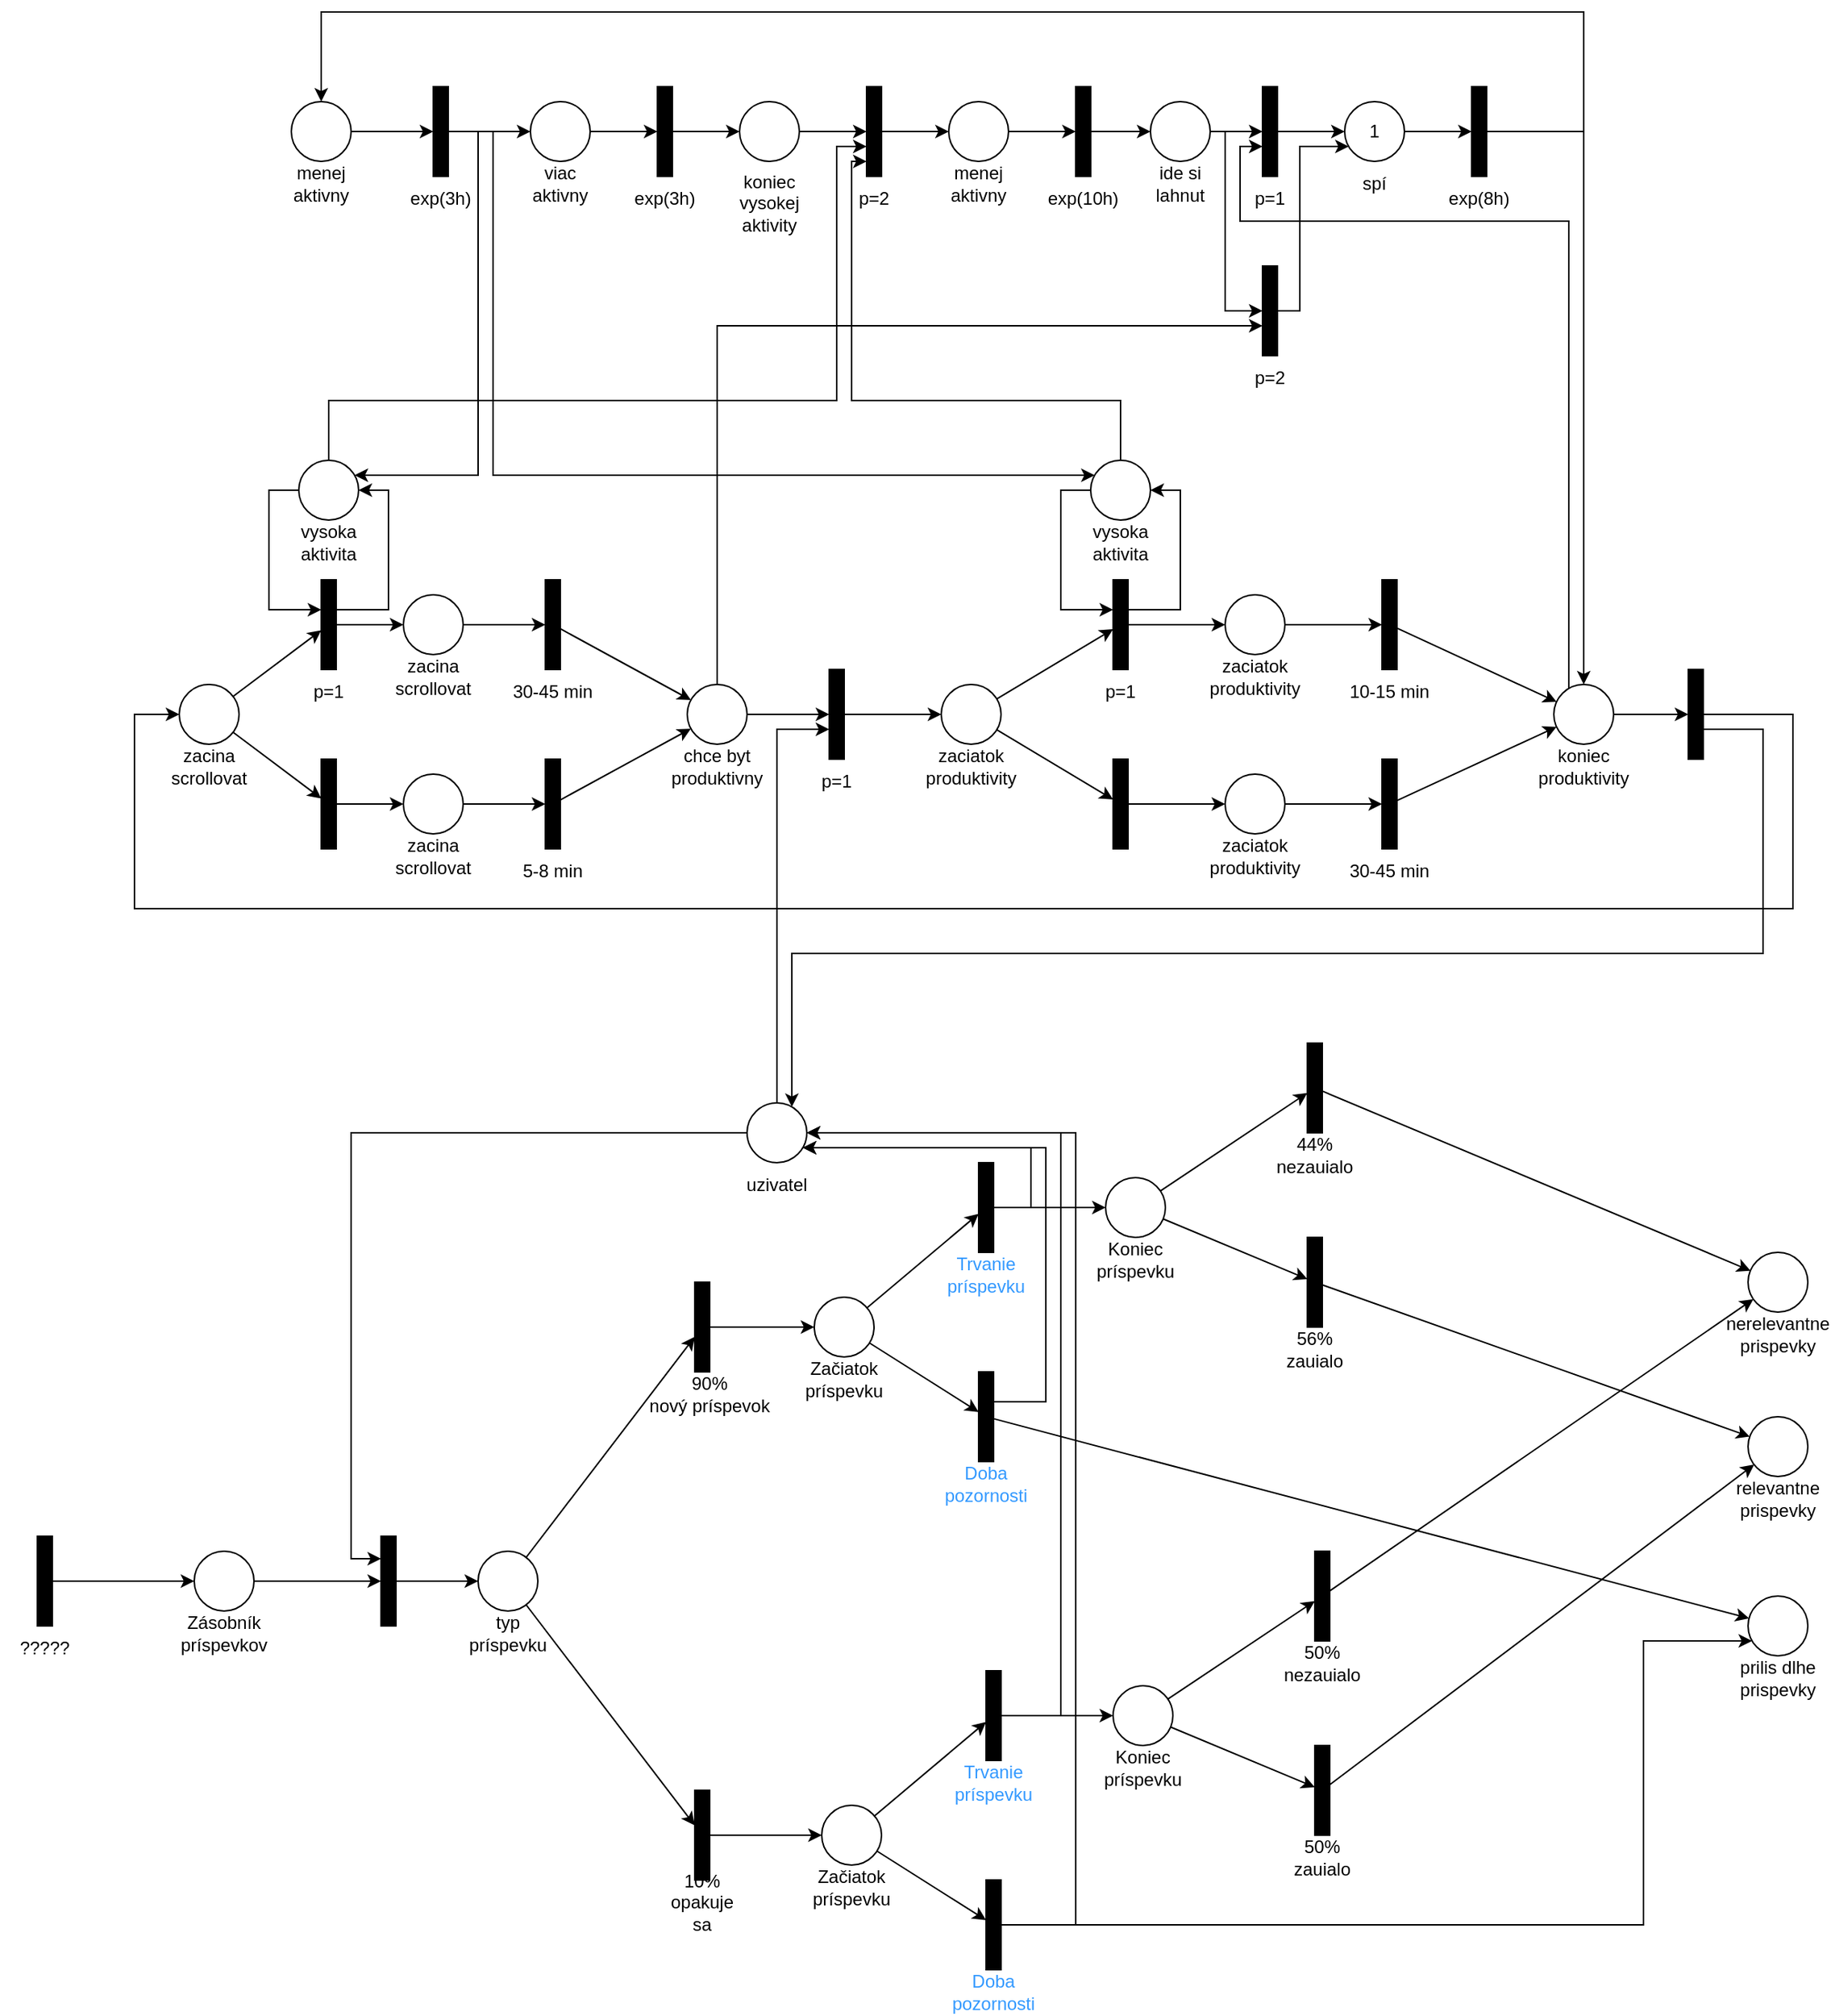 <mxfile version="24.9.1">
  <diagram name="Page-1" id="gI8evOimamVynCtMT4Qy">
    <mxGraphModel dx="2381" dy="892" grid="1" gridSize="10" guides="1" tooltips="1" connect="1" arrows="1" fold="1" page="1" pageScale="1" pageWidth="850" pageHeight="1100" math="0" shadow="0">
      <root>
        <mxCell id="0" />
        <mxCell id="1" parent="0" />
        <mxCell id="3A6tbChCQObnLfWGf81F-7" value="" style="group" parent="1" vertex="1" connectable="0">
          <mxGeometry x="120" y="1170" width="60" height="90" as="geometry" />
        </mxCell>
        <mxCell id="3A6tbChCQObnLfWGf81F-1" value="" style="rounded=0;whiteSpace=wrap;html=1;fillColor=#000000;" parent="3A6tbChCQObnLfWGf81F-7" vertex="1">
          <mxGeometry x="25" width="10" height="60" as="geometry" />
        </mxCell>
        <mxCell id="3A6tbChCQObnLfWGf81F-6" value="?????" style="text;html=1;align=center;verticalAlign=middle;whiteSpace=wrap;rounded=0;" parent="3A6tbChCQObnLfWGf81F-7" vertex="1">
          <mxGeometry y="60" width="60" height="30" as="geometry" />
        </mxCell>
        <mxCell id="gXlAsFw0UxSwfFU7_Ztn-9" value="" style="group" parent="1" vertex="1" connectable="0">
          <mxGeometry x="240" y="1180" width="60" height="70" as="geometry" />
        </mxCell>
        <mxCell id="gXlAsFw0UxSwfFU7_Ztn-10" value="" style="ellipse;whiteSpace=wrap;html=1;aspect=fixed;" parent="gXlAsFw0UxSwfFU7_Ztn-9" vertex="1">
          <mxGeometry x="10" width="40" height="40" as="geometry" />
        </mxCell>
        <mxCell id="gXlAsFw0UxSwfFU7_Ztn-11" value="&lt;div&gt;Zásobník&lt;/div&gt;&lt;div&gt;príspevkov&lt;br&gt;&lt;/div&gt;" style="text;html=1;align=center;verticalAlign=middle;whiteSpace=wrap;rounded=0;" parent="gXlAsFw0UxSwfFU7_Ztn-9" vertex="1">
          <mxGeometry y="40" width="60" height="30" as="geometry" />
        </mxCell>
        <mxCell id="gXlAsFw0UxSwfFU7_Ztn-12" style="edgeStyle=orthogonalEdgeStyle;rounded=0;orthogonalLoop=1;jettySize=auto;html=1;" parent="1" source="3A6tbChCQObnLfWGf81F-1" target="gXlAsFw0UxSwfFU7_Ztn-10" edge="1">
          <mxGeometry relative="1" as="geometry" />
        </mxCell>
        <mxCell id="gXlAsFw0UxSwfFU7_Ztn-13" value="" style="group" parent="1" vertex="1" connectable="0">
          <mxGeometry x="610" y="880" width="60" height="70" as="geometry" />
        </mxCell>
        <mxCell id="gXlAsFw0UxSwfFU7_Ztn-14" value="" style="ellipse;whiteSpace=wrap;html=1;aspect=fixed;" parent="gXlAsFw0UxSwfFU7_Ztn-13" vertex="1">
          <mxGeometry x="10" width="40" height="40" as="geometry" />
        </mxCell>
        <mxCell id="gXlAsFw0UxSwfFU7_Ztn-15" value="uzivatel" style="text;html=1;align=center;verticalAlign=middle;whiteSpace=wrap;rounded=0;" parent="gXlAsFw0UxSwfFU7_Ztn-13" vertex="1">
          <mxGeometry y="40" width="60" height="30" as="geometry" />
        </mxCell>
        <mxCell id="gXlAsFw0UxSwfFU7_Ztn-16" value="" style="group" parent="1" vertex="1" connectable="0">
          <mxGeometry x="350" y="1170" width="60" height="90" as="geometry" />
        </mxCell>
        <mxCell id="gXlAsFw0UxSwfFU7_Ztn-17" value="" style="rounded=0;whiteSpace=wrap;html=1;fillColor=#000000;" parent="gXlAsFw0UxSwfFU7_Ztn-16" vertex="1">
          <mxGeometry x="25" width="10" height="60" as="geometry" />
        </mxCell>
        <mxCell id="gXlAsFw0UxSwfFU7_Ztn-19" style="edgeStyle=orthogonalEdgeStyle;rounded=0;orthogonalLoop=1;jettySize=auto;html=1;entryX=0;entryY=0.5;entryDx=0;entryDy=0;" parent="1" source="gXlAsFw0UxSwfFU7_Ztn-10" target="gXlAsFw0UxSwfFU7_Ztn-17" edge="1">
          <mxGeometry relative="1" as="geometry" />
        </mxCell>
        <mxCell id="gXlAsFw0UxSwfFU7_Ztn-20" style="edgeStyle=orthogonalEdgeStyle;rounded=0;orthogonalLoop=1;jettySize=auto;html=1;entryX=0;entryY=0.25;entryDx=0;entryDy=0;" parent="1" source="gXlAsFw0UxSwfFU7_Ztn-14" target="gXlAsFw0UxSwfFU7_Ztn-17" edge="1">
          <mxGeometry relative="1" as="geometry" />
        </mxCell>
        <mxCell id="gXlAsFw0UxSwfFU7_Ztn-21" value="" style="group" parent="1" vertex="1" connectable="0">
          <mxGeometry x="655" y="1010" width="60" height="70" as="geometry" />
        </mxCell>
        <mxCell id="gXlAsFw0UxSwfFU7_Ztn-22" value="" style="ellipse;whiteSpace=wrap;html=1;aspect=fixed;" parent="gXlAsFw0UxSwfFU7_Ztn-21" vertex="1">
          <mxGeometry x="10" width="40" height="40" as="geometry" />
        </mxCell>
        <mxCell id="gXlAsFw0UxSwfFU7_Ztn-23" value="Začiatok&lt;div&gt;príspevku&lt;/div&gt;" style="text;html=1;align=center;verticalAlign=middle;whiteSpace=wrap;rounded=0;" parent="gXlAsFw0UxSwfFU7_Ztn-21" vertex="1">
          <mxGeometry y="40" width="60" height="30" as="geometry" />
        </mxCell>
        <mxCell id="gXlAsFw0UxSwfFU7_Ztn-28" value="" style="group" parent="1" vertex="1" connectable="0">
          <mxGeometry x="750" y="920" width="60" height="90" as="geometry" />
        </mxCell>
        <mxCell id="gXlAsFw0UxSwfFU7_Ztn-29" value="" style="rounded=0;whiteSpace=wrap;html=1;fillColor=#000000;" parent="gXlAsFw0UxSwfFU7_Ztn-28" vertex="1">
          <mxGeometry x="25" width="10" height="60" as="geometry" />
        </mxCell>
        <mxCell id="gXlAsFw0UxSwfFU7_Ztn-30" value="&lt;font color=&quot;#3399ff&quot;&gt;Trvanie&lt;/font&gt;&lt;div&gt;&lt;font color=&quot;#3399ff&quot;&gt;príspevku&lt;/font&gt;&lt;/div&gt;" style="text;html=1;align=center;verticalAlign=middle;whiteSpace=wrap;rounded=0;" parent="gXlAsFw0UxSwfFU7_Ztn-28" vertex="1">
          <mxGeometry y="60" width="60" height="30" as="geometry" />
        </mxCell>
        <mxCell id="gXlAsFw0UxSwfFU7_Ztn-31" style="rounded=0;orthogonalLoop=1;jettySize=auto;html=1;" parent="1" source="gXlAsFw0UxSwfFU7_Ztn-22" target="gXlAsFw0UxSwfFU7_Ztn-29" edge="1">
          <mxGeometry relative="1" as="geometry" />
        </mxCell>
        <mxCell id="gXlAsFw0UxSwfFU7_Ztn-33" value="" style="group" parent="1" vertex="1" connectable="0">
          <mxGeometry x="850" y="930" width="60" height="70" as="geometry" />
        </mxCell>
        <mxCell id="gXlAsFw0UxSwfFU7_Ztn-34" value="" style="ellipse;whiteSpace=wrap;html=1;aspect=fixed;" parent="gXlAsFw0UxSwfFU7_Ztn-33" vertex="1">
          <mxGeometry x="10" width="40" height="40" as="geometry" />
        </mxCell>
        <mxCell id="gXlAsFw0UxSwfFU7_Ztn-35" value="Koniec&lt;div&gt;príspevku&lt;/div&gt;" style="text;html=1;align=center;verticalAlign=middle;whiteSpace=wrap;rounded=0;" parent="gXlAsFw0UxSwfFU7_Ztn-33" vertex="1">
          <mxGeometry y="40" width="60" height="30" as="geometry" />
        </mxCell>
        <mxCell id="gXlAsFw0UxSwfFU7_Ztn-40" style="edgeStyle=orthogonalEdgeStyle;rounded=0;orthogonalLoop=1;jettySize=auto;html=1;" parent="1" source="gXlAsFw0UxSwfFU7_Ztn-29" target="gXlAsFw0UxSwfFU7_Ztn-34" edge="1">
          <mxGeometry relative="1" as="geometry" />
        </mxCell>
        <mxCell id="gXlAsFw0UxSwfFU7_Ztn-41" value="" style="group" parent="1" vertex="1" connectable="0">
          <mxGeometry x="970" y="970" width="60" height="90" as="geometry" />
        </mxCell>
        <mxCell id="gXlAsFw0UxSwfFU7_Ztn-42" value="" style="rounded=0;whiteSpace=wrap;html=1;fillColor=#000000;" parent="gXlAsFw0UxSwfFU7_Ztn-41" vertex="1">
          <mxGeometry x="25" width="10" height="60" as="geometry" />
        </mxCell>
        <mxCell id="gXlAsFw0UxSwfFU7_Ztn-43" value="56%&lt;div&gt;zauialo&lt;/div&gt;" style="text;html=1;align=center;verticalAlign=middle;whiteSpace=wrap;rounded=0;" parent="gXlAsFw0UxSwfFU7_Ztn-41" vertex="1">
          <mxGeometry y="60" width="60" height="30" as="geometry" />
        </mxCell>
        <mxCell id="gXlAsFw0UxSwfFU7_Ztn-45" value="" style="group" parent="1" vertex="1" connectable="0">
          <mxGeometry x="970" y="840" width="60" height="90" as="geometry" />
        </mxCell>
        <mxCell id="gXlAsFw0UxSwfFU7_Ztn-46" value="" style="rounded=0;whiteSpace=wrap;html=1;fillColor=#000000;" parent="gXlAsFw0UxSwfFU7_Ztn-45" vertex="1">
          <mxGeometry x="25" width="10" height="60" as="geometry" />
        </mxCell>
        <mxCell id="gXlAsFw0UxSwfFU7_Ztn-47" value="44%&lt;div&gt;nezauialo&lt;/div&gt;" style="text;html=1;align=center;verticalAlign=middle;whiteSpace=wrap;rounded=0;" parent="gXlAsFw0UxSwfFU7_Ztn-45" vertex="1">
          <mxGeometry y="60" width="60" height="30" as="geometry" />
        </mxCell>
        <mxCell id="gXlAsFw0UxSwfFU7_Ztn-48" style="rounded=0;orthogonalLoop=1;jettySize=auto;html=1;" parent="1" source="gXlAsFw0UxSwfFU7_Ztn-34" target="gXlAsFw0UxSwfFU7_Ztn-42" edge="1">
          <mxGeometry relative="1" as="geometry" />
        </mxCell>
        <mxCell id="gXlAsFw0UxSwfFU7_Ztn-49" style="rounded=0;orthogonalLoop=1;jettySize=auto;html=1;" parent="1" source="gXlAsFw0UxSwfFU7_Ztn-34" target="gXlAsFw0UxSwfFU7_Ztn-46" edge="1">
          <mxGeometry relative="1" as="geometry" />
        </mxCell>
        <mxCell id="gXlAsFw0UxSwfFU7_Ztn-51" value="" style="group" parent="1" vertex="1" connectable="0">
          <mxGeometry x="1280" y="980" width="60" height="70" as="geometry" />
        </mxCell>
        <mxCell id="gXlAsFw0UxSwfFU7_Ztn-52" value="" style="ellipse;whiteSpace=wrap;html=1;aspect=fixed;" parent="gXlAsFw0UxSwfFU7_Ztn-51" vertex="1">
          <mxGeometry x="10" width="40" height="40" as="geometry" />
        </mxCell>
        <mxCell id="gXlAsFw0UxSwfFU7_Ztn-53" value="nerelevantne&lt;div&gt;prispevky&lt;/div&gt;" style="text;html=1;align=center;verticalAlign=middle;whiteSpace=wrap;rounded=0;" parent="gXlAsFw0UxSwfFU7_Ztn-51" vertex="1">
          <mxGeometry y="40" width="60" height="30" as="geometry" />
        </mxCell>
        <mxCell id="gXlAsFw0UxSwfFU7_Ztn-54" style="rounded=0;orthogonalLoop=1;jettySize=auto;html=1;" parent="1" source="gXlAsFw0UxSwfFU7_Ztn-46" target="gXlAsFw0UxSwfFU7_Ztn-52" edge="1">
          <mxGeometry relative="1" as="geometry" />
        </mxCell>
        <mxCell id="gXlAsFw0UxSwfFU7_Ztn-55" value="" style="group" parent="1" vertex="1" connectable="0">
          <mxGeometry x="1280" y="1090" width="60" height="70" as="geometry" />
        </mxCell>
        <mxCell id="gXlAsFw0UxSwfFU7_Ztn-56" value="" style="ellipse;whiteSpace=wrap;html=1;aspect=fixed;" parent="gXlAsFw0UxSwfFU7_Ztn-55" vertex="1">
          <mxGeometry x="10" width="40" height="40" as="geometry" />
        </mxCell>
        <mxCell id="gXlAsFw0UxSwfFU7_Ztn-57" value="&lt;div&gt;relevantne&lt;/div&gt;&lt;div&gt;prispevky&lt;/div&gt;" style="text;html=1;align=center;verticalAlign=middle;whiteSpace=wrap;rounded=0;" parent="gXlAsFw0UxSwfFU7_Ztn-55" vertex="1">
          <mxGeometry y="40" width="60" height="30" as="geometry" />
        </mxCell>
        <mxCell id="gXlAsFw0UxSwfFU7_Ztn-58" style="rounded=0;orthogonalLoop=1;jettySize=auto;html=1;" parent="1" source="gXlAsFw0UxSwfFU7_Ztn-42" target="gXlAsFw0UxSwfFU7_Ztn-56" edge="1">
          <mxGeometry relative="1" as="geometry" />
        </mxCell>
        <mxCell id="gXlAsFw0UxSwfFU7_Ztn-61" value="" style="group" parent="1" vertex="1" connectable="0">
          <mxGeometry x="750" y="1060" width="60" height="90" as="geometry" />
        </mxCell>
        <mxCell id="gXlAsFw0UxSwfFU7_Ztn-62" value="" style="rounded=0;whiteSpace=wrap;html=1;fillColor=#000000;" parent="gXlAsFw0UxSwfFU7_Ztn-61" vertex="1">
          <mxGeometry x="25" width="10" height="60" as="geometry" />
        </mxCell>
        <mxCell id="gXlAsFw0UxSwfFU7_Ztn-63" value="&lt;font color=&quot;#3399ff&quot;&gt;Doba&lt;/font&gt;&lt;div&gt;&lt;font color=&quot;#3399ff&quot;&gt;pozornosti&lt;/font&gt;&lt;/div&gt;" style="text;html=1;align=center;verticalAlign=middle;whiteSpace=wrap;rounded=0;" parent="gXlAsFw0UxSwfFU7_Ztn-61" vertex="1">
          <mxGeometry y="60" width="60" height="30" as="geometry" />
        </mxCell>
        <mxCell id="gXlAsFw0UxSwfFU7_Ztn-66" style="rounded=0;orthogonalLoop=1;jettySize=auto;html=1;" parent="1" source="gXlAsFw0UxSwfFU7_Ztn-22" target="gXlAsFw0UxSwfFU7_Ztn-62" edge="1">
          <mxGeometry relative="1" as="geometry" />
        </mxCell>
        <mxCell id="gXlAsFw0UxSwfFU7_Ztn-67" style="edgeStyle=orthogonalEdgeStyle;rounded=0;orthogonalLoop=1;jettySize=auto;html=1;" parent="1" source="gXlAsFw0UxSwfFU7_Ztn-29" target="gXlAsFw0UxSwfFU7_Ztn-14" edge="1">
          <mxGeometry relative="1" as="geometry">
            <Array as="points">
              <mxPoint x="810" y="950" />
              <mxPoint x="810" y="910" />
            </Array>
          </mxGeometry>
        </mxCell>
        <mxCell id="gXlAsFw0UxSwfFU7_Ztn-69" value="" style="group" parent="1" vertex="1" connectable="0">
          <mxGeometry x="1280" y="1210" width="60" height="70" as="geometry" />
        </mxCell>
        <mxCell id="gXlAsFw0UxSwfFU7_Ztn-70" value="" style="ellipse;whiteSpace=wrap;html=1;aspect=fixed;" parent="gXlAsFw0UxSwfFU7_Ztn-69" vertex="1">
          <mxGeometry x="10" width="40" height="40" as="geometry" />
        </mxCell>
        <mxCell id="gXlAsFw0UxSwfFU7_Ztn-71" value="&lt;div&gt;prilis dlhe&lt;/div&gt;&lt;div&gt;prispevky&lt;/div&gt;" style="text;html=1;align=center;verticalAlign=middle;whiteSpace=wrap;rounded=0;" parent="gXlAsFw0UxSwfFU7_Ztn-69" vertex="1">
          <mxGeometry y="40" width="60" height="30" as="geometry" />
        </mxCell>
        <mxCell id="gXlAsFw0UxSwfFU7_Ztn-72" style="rounded=0;orthogonalLoop=1;jettySize=auto;html=1;" parent="1" source="gXlAsFw0UxSwfFU7_Ztn-62" target="gXlAsFw0UxSwfFU7_Ztn-70" edge="1">
          <mxGeometry relative="1" as="geometry" />
        </mxCell>
        <mxCell id="XoddmJO7hARJFZ5_QTvC-3" value="" style="group" parent="1" vertex="1" connectable="0">
          <mxGeometry x="305" y="210" width="60" height="70" as="geometry" />
        </mxCell>
        <mxCell id="XoddmJO7hARJFZ5_QTvC-4" value="" style="ellipse;whiteSpace=wrap;html=1;aspect=fixed;" parent="XoddmJO7hARJFZ5_QTvC-3" vertex="1">
          <mxGeometry x="10" width="40" height="40" as="geometry" />
        </mxCell>
        <mxCell id="XoddmJO7hARJFZ5_QTvC-5" value="&lt;div&gt;menej&lt;/div&gt;&lt;div&gt;aktivny&lt;br&gt;&lt;/div&gt;" style="text;html=1;align=center;verticalAlign=middle;whiteSpace=wrap;rounded=0;" parent="XoddmJO7hARJFZ5_QTvC-3" vertex="1">
          <mxGeometry y="40" width="60" height="30" as="geometry" />
        </mxCell>
        <mxCell id="XoddmJO7hARJFZ5_QTvC-6" value="" style="group" parent="1" vertex="1" connectable="0">
          <mxGeometry x="385" y="200" width="60" height="90" as="geometry" />
        </mxCell>
        <mxCell id="XoddmJO7hARJFZ5_QTvC-7" value="" style="rounded=0;whiteSpace=wrap;html=1;fillColor=#000000;" parent="XoddmJO7hARJFZ5_QTvC-6" vertex="1">
          <mxGeometry x="25" width="10" height="60" as="geometry" />
        </mxCell>
        <mxCell id="XoddmJO7hARJFZ5_QTvC-8" value="exp(3h)" style="text;html=1;align=center;verticalAlign=middle;whiteSpace=wrap;rounded=0;" parent="XoddmJO7hARJFZ5_QTvC-6" vertex="1">
          <mxGeometry y="60" width="60" height="30" as="geometry" />
        </mxCell>
        <mxCell id="XoddmJO7hARJFZ5_QTvC-9" style="edgeStyle=orthogonalEdgeStyle;rounded=0;orthogonalLoop=1;jettySize=auto;html=1;" parent="1" source="XoddmJO7hARJFZ5_QTvC-4" target="XoddmJO7hARJFZ5_QTvC-7" edge="1">
          <mxGeometry relative="1" as="geometry" />
        </mxCell>
        <mxCell id="XoddmJO7hARJFZ5_QTvC-11" value="" style="group" parent="1" vertex="1" connectable="0">
          <mxGeometry x="465" y="210" width="60" height="70" as="geometry" />
        </mxCell>
        <mxCell id="XoddmJO7hARJFZ5_QTvC-12" value="" style="ellipse;whiteSpace=wrap;html=1;aspect=fixed;" parent="XoddmJO7hARJFZ5_QTvC-11" vertex="1">
          <mxGeometry x="10" width="40" height="40" as="geometry" />
        </mxCell>
        <mxCell id="XoddmJO7hARJFZ5_QTvC-13" value="&lt;div&gt;viac&lt;/div&gt;&lt;div&gt;aktivny&lt;br&gt;&lt;/div&gt;" style="text;html=1;align=center;verticalAlign=middle;whiteSpace=wrap;rounded=0;" parent="XoddmJO7hARJFZ5_QTvC-11" vertex="1">
          <mxGeometry y="40" width="60" height="30" as="geometry" />
        </mxCell>
        <mxCell id="XoddmJO7hARJFZ5_QTvC-14" style="edgeStyle=orthogonalEdgeStyle;rounded=0;orthogonalLoop=1;jettySize=auto;html=1;" parent="1" source="XoddmJO7hARJFZ5_QTvC-7" target="XoddmJO7hARJFZ5_QTvC-12" edge="1">
          <mxGeometry relative="1" as="geometry" />
        </mxCell>
        <mxCell id="XoddmJO7hARJFZ5_QTvC-15" value="" style="group" parent="1" vertex="1" connectable="0">
          <mxGeometry x="535" y="200" width="60" height="90" as="geometry" />
        </mxCell>
        <mxCell id="XoddmJO7hARJFZ5_QTvC-16" value="" style="rounded=0;whiteSpace=wrap;html=1;fillColor=#000000;" parent="XoddmJO7hARJFZ5_QTvC-15" vertex="1">
          <mxGeometry x="25" width="10" height="60" as="geometry" />
        </mxCell>
        <mxCell id="XoddmJO7hARJFZ5_QTvC-17" value="exp(3h)" style="text;html=1;align=center;verticalAlign=middle;whiteSpace=wrap;rounded=0;" parent="XoddmJO7hARJFZ5_QTvC-15" vertex="1">
          <mxGeometry y="60" width="60" height="30" as="geometry" />
        </mxCell>
        <mxCell id="XoddmJO7hARJFZ5_QTvC-18" style="edgeStyle=orthogonalEdgeStyle;rounded=0;orthogonalLoop=1;jettySize=auto;html=1;" parent="1" source="XoddmJO7hARJFZ5_QTvC-12" target="XoddmJO7hARJFZ5_QTvC-16" edge="1">
          <mxGeometry relative="1" as="geometry" />
        </mxCell>
        <mxCell id="XoddmJO7hARJFZ5_QTvC-19" value="" style="group" parent="1" vertex="1" connectable="0">
          <mxGeometry x="745" y="210" width="60" height="70" as="geometry" />
        </mxCell>
        <mxCell id="XoddmJO7hARJFZ5_QTvC-20" value="" style="ellipse;whiteSpace=wrap;html=1;aspect=fixed;" parent="XoddmJO7hARJFZ5_QTvC-19" vertex="1">
          <mxGeometry x="10" width="40" height="40" as="geometry" />
        </mxCell>
        <mxCell id="XoddmJO7hARJFZ5_QTvC-21" value="&lt;div&gt;menej&lt;/div&gt;&lt;div&gt;aktivny&lt;br&gt;&lt;/div&gt;" style="text;html=1;align=center;verticalAlign=middle;whiteSpace=wrap;rounded=0;" parent="XoddmJO7hARJFZ5_QTvC-19" vertex="1">
          <mxGeometry y="40" width="60" height="30" as="geometry" />
        </mxCell>
        <mxCell id="XoddmJO7hARJFZ5_QTvC-28" value="" style="group" parent="1" vertex="1" connectable="0">
          <mxGeometry x="815" y="200" width="60" height="90" as="geometry" />
        </mxCell>
        <mxCell id="XoddmJO7hARJFZ5_QTvC-29" value="" style="rounded=0;whiteSpace=wrap;html=1;fillColor=#000000;" parent="XoddmJO7hARJFZ5_QTvC-28" vertex="1">
          <mxGeometry x="25" width="10" height="60" as="geometry" />
        </mxCell>
        <mxCell id="XoddmJO7hARJFZ5_QTvC-30" value="exp(10h)" style="text;html=1;align=center;verticalAlign=middle;whiteSpace=wrap;rounded=0;" parent="XoddmJO7hARJFZ5_QTvC-28" vertex="1">
          <mxGeometry y="60" width="60" height="30" as="geometry" />
        </mxCell>
        <mxCell id="XoddmJO7hARJFZ5_QTvC-31" style="edgeStyle=orthogonalEdgeStyle;rounded=0;orthogonalLoop=1;jettySize=auto;html=1;" parent="1" source="XoddmJO7hARJFZ5_QTvC-20" target="XoddmJO7hARJFZ5_QTvC-29" edge="1">
          <mxGeometry relative="1" as="geometry" />
        </mxCell>
        <mxCell id="XoddmJO7hARJFZ5_QTvC-32" value="" style="group" parent="1" vertex="1" connectable="0">
          <mxGeometry x="1010" y="210" width="60" height="70" as="geometry" />
        </mxCell>
        <mxCell id="XoddmJO7hARJFZ5_QTvC-33" value="1" style="ellipse;whiteSpace=wrap;html=1;aspect=fixed;" parent="XoddmJO7hARJFZ5_QTvC-32" vertex="1">
          <mxGeometry x="10" width="40" height="40" as="geometry" />
        </mxCell>
        <mxCell id="XoddmJO7hARJFZ5_QTvC-34" value="spí" style="text;html=1;align=center;verticalAlign=middle;whiteSpace=wrap;rounded=0;" parent="XoddmJO7hARJFZ5_QTvC-32" vertex="1">
          <mxGeometry y="40" width="60" height="30" as="geometry" />
        </mxCell>
        <mxCell id="XoddmJO7hARJFZ5_QTvC-37" value="" style="group" parent="1" vertex="1" connectable="0">
          <mxGeometry x="1080" y="200" width="60" height="90" as="geometry" />
        </mxCell>
        <mxCell id="XoddmJO7hARJFZ5_QTvC-38" value="" style="rounded=0;whiteSpace=wrap;html=1;fillColor=#000000;" parent="XoddmJO7hARJFZ5_QTvC-37" vertex="1">
          <mxGeometry x="25" width="10" height="60" as="geometry" />
        </mxCell>
        <mxCell id="XoddmJO7hARJFZ5_QTvC-39" value="&lt;div&gt;exp(8h)&lt;/div&gt;" style="text;html=1;align=center;verticalAlign=middle;whiteSpace=wrap;rounded=0;" parent="XoddmJO7hARJFZ5_QTvC-37" vertex="1">
          <mxGeometry y="60" width="60" height="30" as="geometry" />
        </mxCell>
        <mxCell id="XoddmJO7hARJFZ5_QTvC-41" style="edgeStyle=orthogonalEdgeStyle;rounded=0;orthogonalLoop=1;jettySize=auto;html=1;" parent="1" source="XoddmJO7hARJFZ5_QTvC-33" target="XoddmJO7hARJFZ5_QTvC-38" edge="1">
          <mxGeometry relative="1" as="geometry" />
        </mxCell>
        <mxCell id="XoddmJO7hARJFZ5_QTvC-53" style="edgeStyle=orthogonalEdgeStyle;rounded=0;orthogonalLoop=1;jettySize=auto;html=1;" parent="1" source="XoddmJO7hARJFZ5_QTvC-38" target="XoddmJO7hARJFZ5_QTvC-4" edge="1">
          <mxGeometry relative="1" as="geometry">
            <Array as="points">
              <mxPoint x="1180" y="230" />
              <mxPoint x="1180" y="150" />
              <mxPoint x="335" y="150" />
            </Array>
          </mxGeometry>
        </mxCell>
        <mxCell id="XoddmJO7hARJFZ5_QTvC-56" value="" style="group" parent="1" vertex="1" connectable="0">
          <mxGeometry x="230" y="600" width="60" height="70" as="geometry" />
        </mxCell>
        <mxCell id="XoddmJO7hARJFZ5_QTvC-57" value="" style="ellipse;whiteSpace=wrap;html=1;aspect=fixed;" parent="XoddmJO7hARJFZ5_QTvC-56" vertex="1">
          <mxGeometry x="10" width="40" height="40" as="geometry" />
        </mxCell>
        <mxCell id="XoddmJO7hARJFZ5_QTvC-58" value="zacina scrollovat" style="text;html=1;align=center;verticalAlign=middle;whiteSpace=wrap;rounded=0;" parent="XoddmJO7hARJFZ5_QTvC-56" vertex="1">
          <mxGeometry y="40" width="60" height="30" as="geometry" />
        </mxCell>
        <mxCell id="XoddmJO7hARJFZ5_QTvC-60" value="" style="group" parent="1" vertex="1" connectable="0">
          <mxGeometry x="460" y="650" width="60" height="90" as="geometry" />
        </mxCell>
        <mxCell id="XoddmJO7hARJFZ5_QTvC-61" value="" style="rounded=0;whiteSpace=wrap;html=1;fillColor=#000000;" parent="XoddmJO7hARJFZ5_QTvC-60" vertex="1">
          <mxGeometry x="25" width="10" height="60" as="geometry" />
        </mxCell>
        <mxCell id="XoddmJO7hARJFZ5_QTvC-62" value="5-8 min" style="text;html=1;align=center;verticalAlign=middle;whiteSpace=wrap;rounded=0;" parent="XoddmJO7hARJFZ5_QTvC-60" vertex="1">
          <mxGeometry y="60" width="60" height="30" as="geometry" />
        </mxCell>
        <mxCell id="XoddmJO7hARJFZ5_QTvC-65" value="" style="group" parent="1" vertex="1" connectable="0">
          <mxGeometry x="570" y="600" width="60" height="70" as="geometry" />
        </mxCell>
        <mxCell id="XoddmJO7hARJFZ5_QTvC-66" value="" style="ellipse;whiteSpace=wrap;html=1;aspect=fixed;" parent="XoddmJO7hARJFZ5_QTvC-65" vertex="1">
          <mxGeometry x="10" width="40" height="40" as="geometry" />
        </mxCell>
        <mxCell id="XoddmJO7hARJFZ5_QTvC-67" value="chce byt produktivny" style="text;html=1;align=center;verticalAlign=middle;whiteSpace=wrap;rounded=0;" parent="XoddmJO7hARJFZ5_QTvC-65" vertex="1">
          <mxGeometry y="40" width="60" height="30" as="geometry" />
        </mxCell>
        <mxCell id="XoddmJO7hARJFZ5_QTvC-69" style="rounded=0;orthogonalLoop=1;jettySize=auto;html=1;" parent="1" source="XoddmJO7hARJFZ5_QTvC-61" target="XoddmJO7hARJFZ5_QTvC-66" edge="1">
          <mxGeometry relative="1" as="geometry" />
        </mxCell>
        <mxCell id="XoddmJO7hARJFZ5_QTvC-72" style="rounded=0;orthogonalLoop=1;jettySize=auto;html=1;" parent="1" source="XoddmJO7hARJFZ5_QTvC-66" target="XoddmJO7hARJFZ5_QTvC-70" edge="1">
          <mxGeometry relative="1" as="geometry" />
        </mxCell>
        <mxCell id="XoddmJO7hARJFZ5_QTvC-74" style="rounded=0;orthogonalLoop=1;jettySize=auto;html=1;edgeStyle=orthogonalEdgeStyle;" parent="1" source="gXlAsFw0UxSwfFU7_Ztn-14" target="XoddmJO7hARJFZ5_QTvC-70" edge="1">
          <mxGeometry relative="1" as="geometry">
            <Array as="points">
              <mxPoint x="640" y="630" />
            </Array>
          </mxGeometry>
        </mxCell>
        <mxCell id="XoddmJO7hARJFZ5_QTvC-76" value="" style="group" parent="1" vertex="1" connectable="0">
          <mxGeometry x="650" y="590" width="60" height="90" as="geometry" />
        </mxCell>
        <mxCell id="XoddmJO7hARJFZ5_QTvC-70" value="" style="rounded=0;whiteSpace=wrap;html=1;fillColor=#000000;" parent="XoddmJO7hARJFZ5_QTvC-76" vertex="1">
          <mxGeometry x="25" width="10" height="60" as="geometry" />
        </mxCell>
        <mxCell id="XoddmJO7hARJFZ5_QTvC-75" value="p=1" style="text;html=1;align=center;verticalAlign=middle;whiteSpace=wrap;rounded=0;" parent="XoddmJO7hARJFZ5_QTvC-76" vertex="1">
          <mxGeometry y="60" width="60" height="30" as="geometry" />
        </mxCell>
        <mxCell id="XoddmJO7hARJFZ5_QTvC-77" value="" style="group" parent="1" vertex="1" connectable="0">
          <mxGeometry x="740" y="600" width="60" height="70" as="geometry" />
        </mxCell>
        <mxCell id="XoddmJO7hARJFZ5_QTvC-78" value="" style="ellipse;whiteSpace=wrap;html=1;aspect=fixed;" parent="XoddmJO7hARJFZ5_QTvC-77" vertex="1">
          <mxGeometry x="10" width="40" height="40" as="geometry" />
        </mxCell>
        <mxCell id="XoddmJO7hARJFZ5_QTvC-79" value="zaciatok produktivity" style="text;html=1;align=center;verticalAlign=middle;whiteSpace=wrap;rounded=0;" parent="XoddmJO7hARJFZ5_QTvC-77" vertex="1">
          <mxGeometry y="40" width="60" height="30" as="geometry" />
        </mxCell>
        <mxCell id="XoddmJO7hARJFZ5_QTvC-80" style="edgeStyle=orthogonalEdgeStyle;rounded=0;orthogonalLoop=1;jettySize=auto;html=1;" parent="1" source="XoddmJO7hARJFZ5_QTvC-70" target="XoddmJO7hARJFZ5_QTvC-78" edge="1">
          <mxGeometry relative="1" as="geometry" />
        </mxCell>
        <mxCell id="XoddmJO7hARJFZ5_QTvC-81" value="" style="group" parent="1" vertex="1" connectable="0">
          <mxGeometry x="840" y="650" width="60" height="90" as="geometry" />
        </mxCell>
        <mxCell id="XoddmJO7hARJFZ5_QTvC-82" value="" style="rounded=0;whiteSpace=wrap;html=1;fillColor=#000000;" parent="XoddmJO7hARJFZ5_QTvC-81" vertex="1">
          <mxGeometry x="25" width="10" height="60" as="geometry" />
        </mxCell>
        <mxCell id="XoddmJO7hARJFZ5_QTvC-84" style="rounded=0;orthogonalLoop=1;jettySize=auto;html=1;" parent="1" source="XoddmJO7hARJFZ5_QTvC-78" target="XoddmJO7hARJFZ5_QTvC-82" edge="1">
          <mxGeometry relative="1" as="geometry" />
        </mxCell>
        <mxCell id="XoddmJO7hARJFZ5_QTvC-88" value="" style="group" parent="1" vertex="1" connectable="0">
          <mxGeometry x="460" y="530" width="60" height="90" as="geometry" />
        </mxCell>
        <mxCell id="XoddmJO7hARJFZ5_QTvC-89" value="" style="rounded=0;whiteSpace=wrap;html=1;fillColor=#000000;" parent="XoddmJO7hARJFZ5_QTvC-88" vertex="1">
          <mxGeometry x="25" width="10" height="60" as="geometry" />
        </mxCell>
        <mxCell id="XoddmJO7hARJFZ5_QTvC-90" value="30-45 min" style="text;html=1;align=center;verticalAlign=middle;whiteSpace=wrap;rounded=0;" parent="XoddmJO7hARJFZ5_QTvC-88" vertex="1">
          <mxGeometry y="60" width="60" height="30" as="geometry" />
        </mxCell>
        <mxCell id="XoddmJO7hARJFZ5_QTvC-91" value="" style="group" parent="1" vertex="1" connectable="0">
          <mxGeometry x="840" y="530" width="60" height="90" as="geometry" />
        </mxCell>
        <mxCell id="XoddmJO7hARJFZ5_QTvC-92" value="" style="rounded=0;whiteSpace=wrap;html=1;fillColor=#000000;" parent="XoddmJO7hARJFZ5_QTvC-91" vertex="1">
          <mxGeometry x="25" width="10" height="60" as="geometry" />
        </mxCell>
        <mxCell id="XoddmJO7hARJFZ5_QTvC-93" value="p=1" style="text;html=1;align=center;verticalAlign=middle;whiteSpace=wrap;rounded=0;" parent="XoddmJO7hARJFZ5_QTvC-91" vertex="1">
          <mxGeometry y="60" width="60" height="30" as="geometry" />
        </mxCell>
        <mxCell id="XoddmJO7hARJFZ5_QTvC-94" style="rounded=0;orthogonalLoop=1;jettySize=auto;html=1;" parent="1" source="XoddmJO7hARJFZ5_QTvC-89" target="XoddmJO7hARJFZ5_QTvC-66" edge="1">
          <mxGeometry relative="1" as="geometry" />
        </mxCell>
        <mxCell id="XoddmJO7hARJFZ5_QTvC-95" style="rounded=0;orthogonalLoop=1;jettySize=auto;html=1;" parent="1" source="XoddmJO7hARJFZ5_QTvC-78" target="XoddmJO7hARJFZ5_QTvC-92" edge="1">
          <mxGeometry relative="1" as="geometry" />
        </mxCell>
        <mxCell id="XoddmJO7hARJFZ5_QTvC-96" value="" style="group" parent="1" vertex="1" connectable="0">
          <mxGeometry x="1150" y="600" width="60" height="70" as="geometry" />
        </mxCell>
        <mxCell id="XoddmJO7hARJFZ5_QTvC-97" value="" style="ellipse;whiteSpace=wrap;html=1;aspect=fixed;" parent="XoddmJO7hARJFZ5_QTvC-96" vertex="1">
          <mxGeometry x="10" width="40" height="40" as="geometry" />
        </mxCell>
        <mxCell id="XoddmJO7hARJFZ5_QTvC-98" value="&lt;div&gt;koniec&lt;/div&gt;&lt;div&gt;produktivity&lt;/div&gt;" style="text;html=1;align=center;verticalAlign=middle;whiteSpace=wrap;rounded=0;" parent="XoddmJO7hARJFZ5_QTvC-96" vertex="1">
          <mxGeometry y="40" width="60" height="30" as="geometry" />
        </mxCell>
        <mxCell id="XoddmJO7hARJFZ5_QTvC-106" style="edgeStyle=orthogonalEdgeStyle;rounded=0;orthogonalLoop=1;jettySize=auto;html=1;" parent="1" source="XoddmJO7hARJFZ5_QTvC-103" target="XoddmJO7hARJFZ5_QTvC-57" edge="1">
          <mxGeometry relative="1" as="geometry">
            <Array as="points">
              <mxPoint x="1320" y="620" />
              <mxPoint x="1320" y="750" />
              <mxPoint x="210" y="750" />
              <mxPoint x="210" y="620" />
            </Array>
          </mxGeometry>
        </mxCell>
        <mxCell id="XoddmJO7hARJFZ5_QTvC-107" style="rounded=0;orthogonalLoop=1;jettySize=auto;html=1;edgeStyle=orthogonalEdgeStyle;" parent="1" source="XoddmJO7hARJFZ5_QTvC-103" target="gXlAsFw0UxSwfFU7_Ztn-14" edge="1">
          <mxGeometry relative="1" as="geometry">
            <Array as="points">
              <mxPoint x="1300" y="630" />
              <mxPoint x="1300" y="780" />
              <mxPoint x="650" y="780" />
            </Array>
          </mxGeometry>
        </mxCell>
        <mxCell id="XoddmJO7hARJFZ5_QTvC-103" value="" style="rounded=0;whiteSpace=wrap;html=1;fillColor=#000000;" parent="1" vertex="1">
          <mxGeometry x="1250" y="590" width="10" height="60" as="geometry" />
        </mxCell>
        <mxCell id="XoddmJO7hARJFZ5_QTvC-105" style="edgeStyle=orthogonalEdgeStyle;rounded=0;orthogonalLoop=1;jettySize=auto;html=1;" parent="1" source="XoddmJO7hARJFZ5_QTvC-97" target="XoddmJO7hARJFZ5_QTvC-103" edge="1">
          <mxGeometry relative="1" as="geometry" />
        </mxCell>
        <mxCell id="XoddmJO7hARJFZ5_QTvC-108" value="" style="group" parent="1" vertex="1" connectable="0">
          <mxGeometry x="310" y="450" width="60" height="70" as="geometry" />
        </mxCell>
        <mxCell id="XoddmJO7hARJFZ5_QTvC-109" value="" style="ellipse;whiteSpace=wrap;html=1;aspect=fixed;" parent="XoddmJO7hARJFZ5_QTvC-108" vertex="1">
          <mxGeometry x="10" width="40" height="40" as="geometry" />
        </mxCell>
        <mxCell id="XoddmJO7hARJFZ5_QTvC-110" value="vysoka aktivita" style="text;html=1;align=center;verticalAlign=middle;whiteSpace=wrap;rounded=0;" parent="XoddmJO7hARJFZ5_QTvC-108" vertex="1">
          <mxGeometry y="40" width="60" height="30" as="geometry" />
        </mxCell>
        <mxCell id="XoddmJO7hARJFZ5_QTvC-113" value="" style="group" parent="1" vertex="1" connectable="0">
          <mxGeometry x="840" y="450" width="60" height="70" as="geometry" />
        </mxCell>
        <mxCell id="XoddmJO7hARJFZ5_QTvC-114" value="" style="ellipse;whiteSpace=wrap;html=1;aspect=fixed;" parent="XoddmJO7hARJFZ5_QTvC-113" vertex="1">
          <mxGeometry x="10" width="40" height="40" as="geometry" />
        </mxCell>
        <mxCell id="XoddmJO7hARJFZ5_QTvC-115" value="vysoka aktivita" style="text;html=1;align=center;verticalAlign=middle;whiteSpace=wrap;rounded=0;" parent="XoddmJO7hARJFZ5_QTvC-113" vertex="1">
          <mxGeometry y="40" width="60" height="30" as="geometry" />
        </mxCell>
        <mxCell id="XoddmJO7hARJFZ5_QTvC-118" style="edgeStyle=orthogonalEdgeStyle;rounded=0;orthogonalLoop=1;jettySize=auto;html=1;" parent="1" source="XoddmJO7hARJFZ5_QTvC-114" target="XoddmJO7hARJFZ5_QTvC-92" edge="1">
          <mxGeometry relative="1" as="geometry">
            <Array as="points">
              <mxPoint x="830" y="470" />
              <mxPoint x="830" y="550" />
            </Array>
          </mxGeometry>
        </mxCell>
        <mxCell id="XoddmJO7hARJFZ5_QTvC-119" style="edgeStyle=orthogonalEdgeStyle;rounded=0;orthogonalLoop=1;jettySize=auto;html=1;" parent="1" source="XoddmJO7hARJFZ5_QTvC-92" target="XoddmJO7hARJFZ5_QTvC-114" edge="1">
          <mxGeometry relative="1" as="geometry">
            <Array as="points">
              <mxPoint x="910" y="550" />
              <mxPoint x="910" y="470" />
            </Array>
          </mxGeometry>
        </mxCell>
        <mxCell id="XoddmJO7hARJFZ5_QTvC-120" value="" style="group" parent="1" vertex="1" connectable="0">
          <mxGeometry x="380" y="540" width="60" height="70" as="geometry" />
        </mxCell>
        <mxCell id="XoddmJO7hARJFZ5_QTvC-121" value="" style="ellipse;whiteSpace=wrap;html=1;aspect=fixed;" parent="XoddmJO7hARJFZ5_QTvC-120" vertex="1">
          <mxGeometry x="10" width="40" height="40" as="geometry" />
        </mxCell>
        <mxCell id="XoddmJO7hARJFZ5_QTvC-122" value="zacina scrollovat" style="text;html=1;align=center;verticalAlign=middle;whiteSpace=wrap;rounded=0;" parent="XoddmJO7hARJFZ5_QTvC-120" vertex="1">
          <mxGeometry y="40" width="60" height="30" as="geometry" />
        </mxCell>
        <mxCell id="XoddmJO7hARJFZ5_QTvC-123" value="" style="group" parent="1" vertex="1" connectable="0">
          <mxGeometry x="380" y="660" width="60" height="70" as="geometry" />
        </mxCell>
        <mxCell id="XoddmJO7hARJFZ5_QTvC-124" value="" style="ellipse;whiteSpace=wrap;html=1;aspect=fixed;" parent="XoddmJO7hARJFZ5_QTvC-123" vertex="1">
          <mxGeometry x="10" width="40" height="40" as="geometry" />
        </mxCell>
        <mxCell id="XoddmJO7hARJFZ5_QTvC-125" value="zacina scrollovat" style="text;html=1;align=center;verticalAlign=middle;whiteSpace=wrap;rounded=0;" parent="XoddmJO7hARJFZ5_QTvC-123" vertex="1">
          <mxGeometry y="40" width="60" height="30" as="geometry" />
        </mxCell>
        <mxCell id="XoddmJO7hARJFZ5_QTvC-126" style="edgeStyle=orthogonalEdgeStyle;rounded=0;orthogonalLoop=1;jettySize=auto;html=1;" parent="1" source="XoddmJO7hARJFZ5_QTvC-124" target="XoddmJO7hARJFZ5_QTvC-61" edge="1">
          <mxGeometry relative="1" as="geometry" />
        </mxCell>
        <mxCell id="XoddmJO7hARJFZ5_QTvC-127" style="edgeStyle=orthogonalEdgeStyle;rounded=0;orthogonalLoop=1;jettySize=auto;html=1;" parent="1" source="XoddmJO7hARJFZ5_QTvC-121" target="XoddmJO7hARJFZ5_QTvC-89" edge="1">
          <mxGeometry relative="1" as="geometry" />
        </mxCell>
        <mxCell id="XoddmJO7hARJFZ5_QTvC-132" style="edgeStyle=orthogonalEdgeStyle;rounded=0;orthogonalLoop=1;jettySize=auto;html=1;" parent="1" source="XoddmJO7hARJFZ5_QTvC-128" target="XoddmJO7hARJFZ5_QTvC-121" edge="1">
          <mxGeometry relative="1" as="geometry" />
        </mxCell>
        <mxCell id="XoddmJO7hARJFZ5_QTvC-133" style="edgeStyle=orthogonalEdgeStyle;rounded=0;orthogonalLoop=1;jettySize=auto;html=1;" parent="1" source="XoddmJO7hARJFZ5_QTvC-129" target="XoddmJO7hARJFZ5_QTvC-124" edge="1">
          <mxGeometry relative="1" as="geometry" />
        </mxCell>
        <mxCell id="XoddmJO7hARJFZ5_QTvC-129" value="" style="rounded=0;whiteSpace=wrap;html=1;fillColor=#000000;" parent="1" vertex="1">
          <mxGeometry x="335" y="650" width="10" height="60" as="geometry" />
        </mxCell>
        <mxCell id="XoddmJO7hARJFZ5_QTvC-130" style="rounded=0;orthogonalLoop=1;jettySize=auto;html=1;" parent="1" source="XoddmJO7hARJFZ5_QTvC-57" target="XoddmJO7hARJFZ5_QTvC-128" edge="1">
          <mxGeometry relative="1" as="geometry" />
        </mxCell>
        <mxCell id="XoddmJO7hARJFZ5_QTvC-131" style="rounded=0;orthogonalLoop=1;jettySize=auto;html=1;" parent="1" source="XoddmJO7hARJFZ5_QTvC-57" target="XoddmJO7hARJFZ5_QTvC-129" edge="1">
          <mxGeometry relative="1" as="geometry" />
        </mxCell>
        <mxCell id="XoddmJO7hARJFZ5_QTvC-134" style="edgeStyle=orthogonalEdgeStyle;rounded=0;orthogonalLoop=1;jettySize=auto;html=1;" parent="1" source="XoddmJO7hARJFZ5_QTvC-109" target="XoddmJO7hARJFZ5_QTvC-128" edge="1">
          <mxGeometry relative="1" as="geometry">
            <Array as="points">
              <mxPoint x="300" y="470" />
              <mxPoint x="300" y="550" />
            </Array>
          </mxGeometry>
        </mxCell>
        <mxCell id="XoddmJO7hARJFZ5_QTvC-136" value="" style="group" parent="1" vertex="1" connectable="0">
          <mxGeometry x="310" y="530" width="60" height="90" as="geometry" />
        </mxCell>
        <mxCell id="XoddmJO7hARJFZ5_QTvC-128" value="" style="rounded=0;whiteSpace=wrap;html=1;fillColor=#000000;" parent="XoddmJO7hARJFZ5_QTvC-136" vertex="1">
          <mxGeometry x="25" width="10" height="60" as="geometry" />
        </mxCell>
        <mxCell id="XoddmJO7hARJFZ5_QTvC-135" value="p=1" style="text;html=1;align=center;verticalAlign=middle;whiteSpace=wrap;rounded=0;" parent="XoddmJO7hARJFZ5_QTvC-136" vertex="1">
          <mxGeometry y="60" width="60" height="30" as="geometry" />
        </mxCell>
        <mxCell id="XoddmJO7hARJFZ5_QTvC-137" style="edgeStyle=orthogonalEdgeStyle;rounded=0;orthogonalLoop=1;jettySize=auto;html=1;" parent="1" source="XoddmJO7hARJFZ5_QTvC-128" target="XoddmJO7hARJFZ5_QTvC-109" edge="1">
          <mxGeometry relative="1" as="geometry">
            <Array as="points">
              <mxPoint x="380" y="550" />
              <mxPoint x="380" y="470" />
            </Array>
          </mxGeometry>
        </mxCell>
        <mxCell id="XoddmJO7hARJFZ5_QTvC-138" value="" style="group" parent="1" vertex="1" connectable="0">
          <mxGeometry x="1020" y="530" width="60" height="90" as="geometry" />
        </mxCell>
        <mxCell id="XoddmJO7hARJFZ5_QTvC-139" value="" style="rounded=0;whiteSpace=wrap;html=1;fillColor=#000000;" parent="XoddmJO7hARJFZ5_QTvC-138" vertex="1">
          <mxGeometry x="25" width="10" height="60" as="geometry" />
        </mxCell>
        <mxCell id="XoddmJO7hARJFZ5_QTvC-140" value="10-15 min" style="text;html=1;align=center;verticalAlign=middle;whiteSpace=wrap;rounded=0;" parent="XoddmJO7hARJFZ5_QTvC-138" vertex="1">
          <mxGeometry y="60" width="60" height="30" as="geometry" />
        </mxCell>
        <mxCell id="XoddmJO7hARJFZ5_QTvC-141" value="" style="group" parent="1" vertex="1" connectable="0">
          <mxGeometry x="930" y="540" width="60" height="70" as="geometry" />
        </mxCell>
        <mxCell id="XoddmJO7hARJFZ5_QTvC-142" value="" style="ellipse;whiteSpace=wrap;html=1;aspect=fixed;" parent="XoddmJO7hARJFZ5_QTvC-141" vertex="1">
          <mxGeometry x="10" width="40" height="40" as="geometry" />
        </mxCell>
        <mxCell id="XoddmJO7hARJFZ5_QTvC-143" value="zaciatok produktivity" style="text;html=1;align=center;verticalAlign=middle;whiteSpace=wrap;rounded=0;" parent="XoddmJO7hARJFZ5_QTvC-141" vertex="1">
          <mxGeometry y="40" width="60" height="30" as="geometry" />
        </mxCell>
        <mxCell id="XoddmJO7hARJFZ5_QTvC-144" value="" style="group" parent="1" vertex="1" connectable="0">
          <mxGeometry x="930" y="660" width="60" height="70" as="geometry" />
        </mxCell>
        <mxCell id="XoddmJO7hARJFZ5_QTvC-145" value="" style="ellipse;whiteSpace=wrap;html=1;aspect=fixed;" parent="XoddmJO7hARJFZ5_QTvC-144" vertex="1">
          <mxGeometry x="10" width="40" height="40" as="geometry" />
        </mxCell>
        <mxCell id="XoddmJO7hARJFZ5_QTvC-146" value="zaciatok produktivity" style="text;html=1;align=center;verticalAlign=middle;whiteSpace=wrap;rounded=0;" parent="XoddmJO7hARJFZ5_QTvC-144" vertex="1">
          <mxGeometry y="40" width="60" height="30" as="geometry" />
        </mxCell>
        <mxCell id="XoddmJO7hARJFZ5_QTvC-147" style="edgeStyle=orthogonalEdgeStyle;rounded=0;orthogonalLoop=1;jettySize=auto;html=1;" parent="1" source="XoddmJO7hARJFZ5_QTvC-82" target="XoddmJO7hARJFZ5_QTvC-145" edge="1">
          <mxGeometry relative="1" as="geometry" />
        </mxCell>
        <mxCell id="XoddmJO7hARJFZ5_QTvC-148" style="edgeStyle=orthogonalEdgeStyle;rounded=0;orthogonalLoop=1;jettySize=auto;html=1;" parent="1" source="XoddmJO7hARJFZ5_QTvC-92" target="XoddmJO7hARJFZ5_QTvC-142" edge="1">
          <mxGeometry relative="1" as="geometry" />
        </mxCell>
        <mxCell id="XoddmJO7hARJFZ5_QTvC-150" style="edgeStyle=orthogonalEdgeStyle;rounded=0;orthogonalLoop=1;jettySize=auto;html=1;" parent="1" source="XoddmJO7hARJFZ5_QTvC-142" target="XoddmJO7hARJFZ5_QTvC-139" edge="1">
          <mxGeometry relative="1" as="geometry" />
        </mxCell>
        <mxCell id="XoddmJO7hARJFZ5_QTvC-151" value="" style="group" parent="1" vertex="1" connectable="0">
          <mxGeometry x="1020" y="650" width="60" height="90" as="geometry" />
        </mxCell>
        <mxCell id="XoddmJO7hARJFZ5_QTvC-152" value="" style="rounded=0;whiteSpace=wrap;html=1;fillColor=#000000;" parent="XoddmJO7hARJFZ5_QTvC-151" vertex="1">
          <mxGeometry x="25" width="10" height="60" as="geometry" />
        </mxCell>
        <mxCell id="XoddmJO7hARJFZ5_QTvC-153" value="30-45 min" style="text;html=1;align=center;verticalAlign=middle;whiteSpace=wrap;rounded=0;" parent="XoddmJO7hARJFZ5_QTvC-151" vertex="1">
          <mxGeometry y="60" width="60" height="30" as="geometry" />
        </mxCell>
        <mxCell id="XoddmJO7hARJFZ5_QTvC-154" style="edgeStyle=orthogonalEdgeStyle;rounded=0;orthogonalLoop=1;jettySize=auto;html=1;" parent="1" source="XoddmJO7hARJFZ5_QTvC-145" target="XoddmJO7hARJFZ5_QTvC-152" edge="1">
          <mxGeometry relative="1" as="geometry" />
        </mxCell>
        <mxCell id="XoddmJO7hARJFZ5_QTvC-155" style="rounded=0;orthogonalLoop=1;jettySize=auto;html=1;" parent="1" source="XoddmJO7hARJFZ5_QTvC-139" target="XoddmJO7hARJFZ5_QTvC-97" edge="1">
          <mxGeometry relative="1" as="geometry" />
        </mxCell>
        <mxCell id="XoddmJO7hARJFZ5_QTvC-156" style="rounded=0;orthogonalLoop=1;jettySize=auto;html=1;" parent="1" source="XoddmJO7hARJFZ5_QTvC-152" target="XoddmJO7hARJFZ5_QTvC-97" edge="1">
          <mxGeometry relative="1" as="geometry" />
        </mxCell>
        <mxCell id="XoddmJO7hARJFZ5_QTvC-158" style="edgeStyle=orthogonalEdgeStyle;rounded=0;orthogonalLoop=1;jettySize=auto;html=1;" parent="1" source="XoddmJO7hARJFZ5_QTvC-7" target="XoddmJO7hARJFZ5_QTvC-109" edge="1">
          <mxGeometry relative="1" as="geometry">
            <Array as="points">
              <mxPoint x="440" y="230" />
              <mxPoint x="440" y="460" />
            </Array>
          </mxGeometry>
        </mxCell>
        <mxCell id="XoddmJO7hARJFZ5_QTvC-159" style="edgeStyle=orthogonalEdgeStyle;rounded=0;orthogonalLoop=1;jettySize=auto;html=1;" parent="1" source="XoddmJO7hARJFZ5_QTvC-7" target="XoddmJO7hARJFZ5_QTvC-114" edge="1">
          <mxGeometry relative="1" as="geometry">
            <Array as="points">
              <mxPoint x="450" y="230" />
              <mxPoint x="450" y="460" />
            </Array>
          </mxGeometry>
        </mxCell>
        <mxCell id="XoddmJO7hARJFZ5_QTvC-160" value="" style="group" parent="1" vertex="1" connectable="0">
          <mxGeometry x="605" y="210" width="60" height="90" as="geometry" />
        </mxCell>
        <mxCell id="XoddmJO7hARJFZ5_QTvC-161" value="" style="ellipse;whiteSpace=wrap;html=1;aspect=fixed;" parent="XoddmJO7hARJFZ5_QTvC-160" vertex="1">
          <mxGeometry x="10" width="40" height="40" as="geometry" />
        </mxCell>
        <mxCell id="XoddmJO7hARJFZ5_QTvC-162" value="&lt;div&gt;koniec&lt;/div&gt;&lt;div&gt;vysokej aktivity&lt;br&gt;&lt;/div&gt;" style="text;html=1;align=center;verticalAlign=middle;whiteSpace=wrap;rounded=0;" parent="XoddmJO7hARJFZ5_QTvC-160" vertex="1">
          <mxGeometry y="45" width="60" height="45" as="geometry" />
        </mxCell>
        <mxCell id="XoddmJO7hARJFZ5_QTvC-163" style="edgeStyle=orthogonalEdgeStyle;rounded=0;orthogonalLoop=1;jettySize=auto;html=1;" parent="1" source="XoddmJO7hARJFZ5_QTvC-16" target="XoddmJO7hARJFZ5_QTvC-161" edge="1">
          <mxGeometry relative="1" as="geometry" />
        </mxCell>
        <mxCell id="XoddmJO7hARJFZ5_QTvC-164" value="" style="group" parent="1" vertex="1" connectable="0">
          <mxGeometry x="675" y="200" width="60" height="90" as="geometry" />
        </mxCell>
        <mxCell id="XoddmJO7hARJFZ5_QTvC-165" value="" style="rounded=0;whiteSpace=wrap;html=1;fillColor=#000000;" parent="XoddmJO7hARJFZ5_QTvC-164" vertex="1">
          <mxGeometry x="25" width="10" height="60" as="geometry" />
        </mxCell>
        <mxCell id="XoddmJO7hARJFZ5_QTvC-195" value="p=2" style="text;html=1;align=center;verticalAlign=middle;whiteSpace=wrap;rounded=0;" parent="XoddmJO7hARJFZ5_QTvC-164" vertex="1">
          <mxGeometry y="60" width="60" height="30" as="geometry" />
        </mxCell>
        <mxCell id="XoddmJO7hARJFZ5_QTvC-167" style="edgeStyle=orthogonalEdgeStyle;rounded=0;orthogonalLoop=1;jettySize=auto;html=1;" parent="1" source="XoddmJO7hARJFZ5_QTvC-161" target="XoddmJO7hARJFZ5_QTvC-165" edge="1">
          <mxGeometry relative="1" as="geometry" />
        </mxCell>
        <mxCell id="XoddmJO7hARJFZ5_QTvC-168" style="edgeStyle=orthogonalEdgeStyle;rounded=0;orthogonalLoop=1;jettySize=auto;html=1;" parent="1" source="XoddmJO7hARJFZ5_QTvC-165" target="XoddmJO7hARJFZ5_QTvC-20" edge="1">
          <mxGeometry relative="1" as="geometry" />
        </mxCell>
        <mxCell id="XoddmJO7hARJFZ5_QTvC-170" style="edgeStyle=orthogonalEdgeStyle;rounded=0;orthogonalLoop=1;jettySize=auto;html=1;" parent="1" source="XoddmJO7hARJFZ5_QTvC-109" target="XoddmJO7hARJFZ5_QTvC-165" edge="1">
          <mxGeometry relative="1" as="geometry">
            <Array as="points">
              <mxPoint x="340" y="410" />
              <mxPoint x="680" y="410" />
              <mxPoint x="680" y="240" />
            </Array>
          </mxGeometry>
        </mxCell>
        <mxCell id="XoddmJO7hARJFZ5_QTvC-171" style="edgeStyle=orthogonalEdgeStyle;rounded=0;orthogonalLoop=1;jettySize=auto;html=1;" parent="1" source="XoddmJO7hARJFZ5_QTvC-114" target="XoddmJO7hARJFZ5_QTvC-165" edge="1">
          <mxGeometry relative="1" as="geometry">
            <Array as="points">
              <mxPoint x="870" y="410" />
              <mxPoint x="690" y="410" />
              <mxPoint x="690" y="250" />
            </Array>
          </mxGeometry>
        </mxCell>
        <mxCell id="XoddmJO7hARJFZ5_QTvC-176" value="" style="group" parent="1" vertex="1" connectable="0">
          <mxGeometry x="940" y="200" width="60" height="90" as="geometry" />
        </mxCell>
        <mxCell id="XoddmJO7hARJFZ5_QTvC-177" value="" style="rounded=0;whiteSpace=wrap;html=1;fillColor=#000000;" parent="XoddmJO7hARJFZ5_QTvC-176" vertex="1">
          <mxGeometry x="25" width="10" height="60" as="geometry" />
        </mxCell>
        <mxCell id="XoddmJO7hARJFZ5_QTvC-188" value="p=1" style="text;html=1;align=center;verticalAlign=middle;whiteSpace=wrap;rounded=0;" parent="XoddmJO7hARJFZ5_QTvC-176" vertex="1">
          <mxGeometry y="60" width="60" height="30" as="geometry" />
        </mxCell>
        <mxCell id="XoddmJO7hARJFZ5_QTvC-179" style="edgeStyle=orthogonalEdgeStyle;rounded=0;orthogonalLoop=1;jettySize=auto;html=1;" parent="1" source="XoddmJO7hARJFZ5_QTvC-177" target="XoddmJO7hARJFZ5_QTvC-33" edge="1">
          <mxGeometry relative="1" as="geometry" />
        </mxCell>
        <mxCell id="XoddmJO7hARJFZ5_QTvC-180" value="" style="group" parent="1" vertex="1" connectable="0">
          <mxGeometry x="880" y="210" width="60" height="70" as="geometry" />
        </mxCell>
        <mxCell id="XoddmJO7hARJFZ5_QTvC-181" value="" style="ellipse;whiteSpace=wrap;html=1;aspect=fixed;" parent="XoddmJO7hARJFZ5_QTvC-180" vertex="1">
          <mxGeometry x="10" width="40" height="40" as="geometry" />
        </mxCell>
        <mxCell id="XoddmJO7hARJFZ5_QTvC-182" value="ide si lahnut" style="text;html=1;align=center;verticalAlign=middle;whiteSpace=wrap;rounded=0;" parent="XoddmJO7hARJFZ5_QTvC-180" vertex="1">
          <mxGeometry y="40" width="60" height="30" as="geometry" />
        </mxCell>
        <mxCell id="XoddmJO7hARJFZ5_QTvC-183" style="edgeStyle=orthogonalEdgeStyle;rounded=0;orthogonalLoop=1;jettySize=auto;html=1;" parent="1" source="XoddmJO7hARJFZ5_QTvC-29" target="XoddmJO7hARJFZ5_QTvC-181" edge="1">
          <mxGeometry relative="1" as="geometry" />
        </mxCell>
        <mxCell id="XoddmJO7hARJFZ5_QTvC-184" style="edgeStyle=orthogonalEdgeStyle;rounded=0;orthogonalLoop=1;jettySize=auto;html=1;" parent="1" source="XoddmJO7hARJFZ5_QTvC-181" target="XoddmJO7hARJFZ5_QTvC-177" edge="1">
          <mxGeometry relative="1" as="geometry" />
        </mxCell>
        <mxCell id="XoddmJO7hARJFZ5_QTvC-185" style="edgeStyle=orthogonalEdgeStyle;rounded=0;orthogonalLoop=1;jettySize=auto;html=1;" parent="1" source="XoddmJO7hARJFZ5_QTvC-97" target="XoddmJO7hARJFZ5_QTvC-177" edge="1">
          <mxGeometry relative="1" as="geometry">
            <Array as="points">
              <mxPoint x="1170" y="290" />
              <mxPoint x="950" y="290" />
              <mxPoint x="950" y="240" />
            </Array>
          </mxGeometry>
        </mxCell>
        <mxCell id="XoddmJO7hARJFZ5_QTvC-186" style="edgeStyle=orthogonalEdgeStyle;rounded=0;orthogonalLoop=1;jettySize=auto;html=1;" parent="1" source="XoddmJO7hARJFZ5_QTvC-38" target="XoddmJO7hARJFZ5_QTvC-97" edge="1">
          <mxGeometry relative="1" as="geometry" />
        </mxCell>
        <mxCell id="XoddmJO7hARJFZ5_QTvC-187" style="edgeStyle=orthogonalEdgeStyle;rounded=0;orthogonalLoop=1;jettySize=auto;html=1;" parent="1" source="gXlAsFw0UxSwfFU7_Ztn-62" target="gXlAsFw0UxSwfFU7_Ztn-14" edge="1">
          <mxGeometry relative="1" as="geometry">
            <Array as="points">
              <mxPoint x="820" y="1080" />
              <mxPoint x="820" y="910" />
            </Array>
          </mxGeometry>
        </mxCell>
        <mxCell id="XoddmJO7hARJFZ5_QTvC-189" value="" style="group" parent="1" vertex="1" connectable="0">
          <mxGeometry x="940" y="320" width="60" height="90" as="geometry" />
        </mxCell>
        <mxCell id="XoddmJO7hARJFZ5_QTvC-190" value="" style="rounded=0;whiteSpace=wrap;html=1;fillColor=#000000;" parent="XoddmJO7hARJFZ5_QTvC-189" vertex="1">
          <mxGeometry x="25" width="10" height="60" as="geometry" />
        </mxCell>
        <mxCell id="XoddmJO7hARJFZ5_QTvC-191" value="p=2" style="text;html=1;align=center;verticalAlign=middle;whiteSpace=wrap;rounded=0;" parent="XoddmJO7hARJFZ5_QTvC-189" vertex="1">
          <mxGeometry y="60" width="60" height="30" as="geometry" />
        </mxCell>
        <mxCell id="XoddmJO7hARJFZ5_QTvC-192" style="edgeStyle=orthogonalEdgeStyle;rounded=0;orthogonalLoop=1;jettySize=auto;html=1;" parent="1" source="XoddmJO7hARJFZ5_QTvC-181" target="XoddmJO7hARJFZ5_QTvC-190" edge="1">
          <mxGeometry relative="1" as="geometry">
            <Array as="points">
              <mxPoint x="940" y="230" />
              <mxPoint x="940" y="350" />
            </Array>
          </mxGeometry>
        </mxCell>
        <mxCell id="XoddmJO7hARJFZ5_QTvC-193" style="edgeStyle=orthogonalEdgeStyle;rounded=0;orthogonalLoop=1;jettySize=auto;html=1;" parent="1" source="XoddmJO7hARJFZ5_QTvC-66" target="XoddmJO7hARJFZ5_QTvC-190" edge="1">
          <mxGeometry relative="1" as="geometry">
            <Array as="points">
              <mxPoint x="600" y="360" />
            </Array>
          </mxGeometry>
        </mxCell>
        <mxCell id="XoddmJO7hARJFZ5_QTvC-194" style="edgeStyle=orthogonalEdgeStyle;rounded=0;orthogonalLoop=1;jettySize=auto;html=1;" parent="1" source="XoddmJO7hARJFZ5_QTvC-190" target="XoddmJO7hARJFZ5_QTvC-33" edge="1">
          <mxGeometry relative="1" as="geometry">
            <Array as="points">
              <mxPoint x="990" y="350" />
              <mxPoint x="990" y="240" />
            </Array>
          </mxGeometry>
        </mxCell>
        <mxCell id="XoddmJO7hARJFZ5_QTvC-199" value="" style="group" parent="1" vertex="1" connectable="0">
          <mxGeometry x="660" y="1350" width="60" height="70" as="geometry" />
        </mxCell>
        <mxCell id="XoddmJO7hARJFZ5_QTvC-200" value="" style="ellipse;whiteSpace=wrap;html=1;aspect=fixed;" parent="XoddmJO7hARJFZ5_QTvC-199" vertex="1">
          <mxGeometry x="10" width="40" height="40" as="geometry" />
        </mxCell>
        <mxCell id="XoddmJO7hARJFZ5_QTvC-201" value="Začiatok&lt;div&gt;príspevku&lt;/div&gt;" style="text;html=1;align=center;verticalAlign=middle;whiteSpace=wrap;rounded=0;" parent="XoddmJO7hARJFZ5_QTvC-199" vertex="1">
          <mxGeometry y="40" width="60" height="30" as="geometry" />
        </mxCell>
        <mxCell id="XoddmJO7hARJFZ5_QTvC-202" value="" style="group" parent="1" vertex="1" connectable="0">
          <mxGeometry x="755" y="1260" width="60" height="90" as="geometry" />
        </mxCell>
        <mxCell id="XoddmJO7hARJFZ5_QTvC-203" value="" style="rounded=0;whiteSpace=wrap;html=1;fillColor=#000000;" parent="XoddmJO7hARJFZ5_QTvC-202" vertex="1">
          <mxGeometry x="25" width="10" height="60" as="geometry" />
        </mxCell>
        <mxCell id="XoddmJO7hARJFZ5_QTvC-204" value="&lt;font color=&quot;#3399ff&quot;&gt;Trvanie&lt;/font&gt;&lt;div&gt;&lt;font color=&quot;#3399ff&quot;&gt;príspevku&lt;/font&gt;&lt;/div&gt;" style="text;html=1;align=center;verticalAlign=middle;whiteSpace=wrap;rounded=0;" parent="XoddmJO7hARJFZ5_QTvC-202" vertex="1">
          <mxGeometry y="60" width="60" height="30" as="geometry" />
        </mxCell>
        <mxCell id="XoddmJO7hARJFZ5_QTvC-205" style="rounded=0;orthogonalLoop=1;jettySize=auto;html=1;" parent="1" source="XoddmJO7hARJFZ5_QTvC-200" target="XoddmJO7hARJFZ5_QTvC-203" edge="1">
          <mxGeometry relative="1" as="geometry" />
        </mxCell>
        <mxCell id="XoddmJO7hARJFZ5_QTvC-206" value="" style="group" parent="1" vertex="1" connectable="0">
          <mxGeometry x="855" y="1270" width="60" height="70" as="geometry" />
        </mxCell>
        <mxCell id="XoddmJO7hARJFZ5_QTvC-207" value="" style="ellipse;whiteSpace=wrap;html=1;aspect=fixed;" parent="XoddmJO7hARJFZ5_QTvC-206" vertex="1">
          <mxGeometry x="10" width="40" height="40" as="geometry" />
        </mxCell>
        <mxCell id="XoddmJO7hARJFZ5_QTvC-208" value="Koniec&lt;div&gt;príspevku&lt;/div&gt;" style="text;html=1;align=center;verticalAlign=middle;whiteSpace=wrap;rounded=0;" parent="XoddmJO7hARJFZ5_QTvC-206" vertex="1">
          <mxGeometry y="40" width="60" height="30" as="geometry" />
        </mxCell>
        <mxCell id="XoddmJO7hARJFZ5_QTvC-209" style="edgeStyle=orthogonalEdgeStyle;rounded=0;orthogonalLoop=1;jettySize=auto;html=1;" parent="1" source="XoddmJO7hARJFZ5_QTvC-203" target="XoddmJO7hARJFZ5_QTvC-207" edge="1">
          <mxGeometry relative="1" as="geometry" />
        </mxCell>
        <mxCell id="XoddmJO7hARJFZ5_QTvC-210" value="" style="group" parent="1" vertex="1" connectable="0">
          <mxGeometry x="975" y="1310" width="60" height="90" as="geometry" />
        </mxCell>
        <mxCell id="XoddmJO7hARJFZ5_QTvC-211" value="" style="rounded=0;whiteSpace=wrap;html=1;fillColor=#000000;" parent="XoddmJO7hARJFZ5_QTvC-210" vertex="1">
          <mxGeometry x="25" width="10" height="60" as="geometry" />
        </mxCell>
        <mxCell id="XoddmJO7hARJFZ5_QTvC-212" value="50%&lt;div&gt;zauialo&lt;/div&gt;" style="text;html=1;align=center;verticalAlign=middle;whiteSpace=wrap;rounded=0;" parent="XoddmJO7hARJFZ5_QTvC-210" vertex="1">
          <mxGeometry y="60" width="60" height="30" as="geometry" />
        </mxCell>
        <mxCell id="XoddmJO7hARJFZ5_QTvC-213" value="" style="group" parent="1" vertex="1" connectable="0">
          <mxGeometry x="975" y="1180" width="60" height="90" as="geometry" />
        </mxCell>
        <mxCell id="XoddmJO7hARJFZ5_QTvC-214" value="" style="rounded=0;whiteSpace=wrap;html=1;fillColor=#000000;" parent="XoddmJO7hARJFZ5_QTvC-213" vertex="1">
          <mxGeometry x="25" width="10" height="60" as="geometry" />
        </mxCell>
        <mxCell id="XoddmJO7hARJFZ5_QTvC-215" value="50%&lt;div&gt;nezauialo&lt;/div&gt;" style="text;html=1;align=center;verticalAlign=middle;whiteSpace=wrap;rounded=0;" parent="XoddmJO7hARJFZ5_QTvC-213" vertex="1">
          <mxGeometry y="60" width="60" height="30" as="geometry" />
        </mxCell>
        <mxCell id="XoddmJO7hARJFZ5_QTvC-216" style="rounded=0;orthogonalLoop=1;jettySize=auto;html=1;" parent="1" source="XoddmJO7hARJFZ5_QTvC-207" target="XoddmJO7hARJFZ5_QTvC-211" edge="1">
          <mxGeometry relative="1" as="geometry" />
        </mxCell>
        <mxCell id="XoddmJO7hARJFZ5_QTvC-217" style="rounded=0;orthogonalLoop=1;jettySize=auto;html=1;" parent="1" source="XoddmJO7hARJFZ5_QTvC-207" target="XoddmJO7hARJFZ5_QTvC-214" edge="1">
          <mxGeometry relative="1" as="geometry" />
        </mxCell>
        <mxCell id="XoddmJO7hARJFZ5_QTvC-221" style="rounded=0;orthogonalLoop=1;jettySize=auto;html=1;" parent="1" source="XoddmJO7hARJFZ5_QTvC-214" target="gXlAsFw0UxSwfFU7_Ztn-52" edge="1">
          <mxGeometry relative="1" as="geometry">
            <mxPoint x="1125" y="1210" as="targetPoint" />
          </mxGeometry>
        </mxCell>
        <mxCell id="XoddmJO7hARJFZ5_QTvC-225" style="rounded=0;orthogonalLoop=1;jettySize=auto;html=1;" parent="1" source="XoddmJO7hARJFZ5_QTvC-211" target="gXlAsFw0UxSwfFU7_Ztn-56" edge="1">
          <mxGeometry relative="1" as="geometry">
            <mxPoint x="1125" y="1340" as="targetPoint" />
          </mxGeometry>
        </mxCell>
        <mxCell id="XoddmJO7hARJFZ5_QTvC-226" value="" style="group" parent="1" vertex="1" connectable="0">
          <mxGeometry x="755" y="1400" width="60" height="90" as="geometry" />
        </mxCell>
        <mxCell id="XoddmJO7hARJFZ5_QTvC-227" value="" style="rounded=0;whiteSpace=wrap;html=1;fillColor=#000000;" parent="XoddmJO7hARJFZ5_QTvC-226" vertex="1">
          <mxGeometry x="25" width="10" height="60" as="geometry" />
        </mxCell>
        <mxCell id="XoddmJO7hARJFZ5_QTvC-228" value="&lt;font color=&quot;#3399ff&quot;&gt;Doba&lt;/font&gt;&lt;div&gt;&lt;font color=&quot;#3399ff&quot;&gt;pozornosti&lt;/font&gt;&lt;/div&gt;" style="text;html=1;align=center;verticalAlign=middle;whiteSpace=wrap;rounded=0;" parent="XoddmJO7hARJFZ5_QTvC-226" vertex="1">
          <mxGeometry y="60" width="60" height="30" as="geometry" />
        </mxCell>
        <mxCell id="XoddmJO7hARJFZ5_QTvC-229" style="rounded=0;orthogonalLoop=1;jettySize=auto;html=1;" parent="1" source="XoddmJO7hARJFZ5_QTvC-200" target="XoddmJO7hARJFZ5_QTvC-227" edge="1">
          <mxGeometry relative="1" as="geometry" />
        </mxCell>
        <mxCell id="XoddmJO7hARJFZ5_QTvC-234" style="rounded=0;orthogonalLoop=1;jettySize=auto;html=1;edgeStyle=orthogonalEdgeStyle;" parent="1" source="XoddmJO7hARJFZ5_QTvC-227" target="gXlAsFw0UxSwfFU7_Ztn-70" edge="1">
          <mxGeometry relative="1" as="geometry">
            <mxPoint x="1125" y="1430" as="targetPoint" />
            <Array as="points">
              <mxPoint x="1220" y="1430" />
              <mxPoint x="1220" y="1240" />
            </Array>
          </mxGeometry>
        </mxCell>
        <mxCell id="XoddmJO7hARJFZ5_QTvC-236" value="" style="group" parent="1" vertex="1" connectable="0">
          <mxGeometry x="430" y="1180" width="60" height="70" as="geometry" />
        </mxCell>
        <mxCell id="XoddmJO7hARJFZ5_QTvC-237" value="" style="ellipse;whiteSpace=wrap;html=1;aspect=fixed;" parent="XoddmJO7hARJFZ5_QTvC-236" vertex="1">
          <mxGeometry x="10" width="40" height="40" as="geometry" />
        </mxCell>
        <mxCell id="XoddmJO7hARJFZ5_QTvC-238" value="&lt;div&gt;typ príspevku&lt;br&gt;&lt;/div&gt;" style="text;html=1;align=center;verticalAlign=middle;whiteSpace=wrap;rounded=0;" parent="XoddmJO7hARJFZ5_QTvC-236" vertex="1">
          <mxGeometry y="40" width="60" height="30" as="geometry" />
        </mxCell>
        <mxCell id="XoddmJO7hARJFZ5_QTvC-239" style="edgeStyle=orthogonalEdgeStyle;rounded=0;orthogonalLoop=1;jettySize=auto;html=1;" parent="1" source="gXlAsFw0UxSwfFU7_Ztn-17" target="XoddmJO7hARJFZ5_QTvC-237" edge="1">
          <mxGeometry relative="1" as="geometry" />
        </mxCell>
        <mxCell id="XoddmJO7hARJFZ5_QTvC-240" value="" style="group" parent="1" vertex="1" connectable="0">
          <mxGeometry x="560" y="1000" width="90" height="90" as="geometry" />
        </mxCell>
        <mxCell id="XoddmJO7hARJFZ5_QTvC-241" value="" style="rounded=0;whiteSpace=wrap;html=1;fillColor=#000000;" parent="XoddmJO7hARJFZ5_QTvC-240" vertex="1">
          <mxGeometry x="25" width="10" height="60" as="geometry" />
        </mxCell>
        <mxCell id="XoddmJO7hARJFZ5_QTvC-242" value="&lt;div&gt;90%&lt;/div&gt;&lt;div&gt;nový príspevok&lt;br&gt;&lt;/div&gt;" style="text;html=1;align=center;verticalAlign=middle;whiteSpace=wrap;rounded=0;" parent="XoddmJO7hARJFZ5_QTvC-240" vertex="1">
          <mxGeometry x="-10" y="60" width="90" height="30" as="geometry" />
        </mxCell>
        <mxCell id="XoddmJO7hARJFZ5_QTvC-243" value="" style="group" parent="1" vertex="1" connectable="0">
          <mxGeometry x="560" y="1340" width="60" height="90" as="geometry" />
        </mxCell>
        <mxCell id="XoddmJO7hARJFZ5_QTvC-244" value="" style="rounded=0;whiteSpace=wrap;html=1;fillColor=#000000;" parent="XoddmJO7hARJFZ5_QTvC-243" vertex="1">
          <mxGeometry x="25" width="10" height="60" as="geometry" />
        </mxCell>
        <mxCell id="XoddmJO7hARJFZ5_QTvC-245" value="&lt;div&gt;10%&lt;/div&gt;&lt;div&gt;opakuje sa&lt;br&gt;&lt;/div&gt;" style="text;html=1;align=center;verticalAlign=middle;whiteSpace=wrap;rounded=0;" parent="XoddmJO7hARJFZ5_QTvC-243" vertex="1">
          <mxGeometry y="60" width="60" height="30" as="geometry" />
        </mxCell>
        <mxCell id="XoddmJO7hARJFZ5_QTvC-246" style="edgeStyle=orthogonalEdgeStyle;rounded=0;orthogonalLoop=1;jettySize=auto;html=1;" parent="1" source="XoddmJO7hARJFZ5_QTvC-241" target="gXlAsFw0UxSwfFU7_Ztn-22" edge="1">
          <mxGeometry relative="1" as="geometry" />
        </mxCell>
        <mxCell id="XoddmJO7hARJFZ5_QTvC-247" style="edgeStyle=orthogonalEdgeStyle;rounded=0;orthogonalLoop=1;jettySize=auto;html=1;" parent="1" source="XoddmJO7hARJFZ5_QTvC-244" target="XoddmJO7hARJFZ5_QTvC-200" edge="1">
          <mxGeometry relative="1" as="geometry" />
        </mxCell>
        <mxCell id="XoddmJO7hARJFZ5_QTvC-250" style="rounded=0;orthogonalLoop=1;jettySize=auto;html=1;" parent="1" source="XoddmJO7hARJFZ5_QTvC-237" target="XoddmJO7hARJFZ5_QTvC-241" edge="1">
          <mxGeometry relative="1" as="geometry" />
        </mxCell>
        <mxCell id="XoddmJO7hARJFZ5_QTvC-251" style="rounded=0;orthogonalLoop=1;jettySize=auto;html=1;" parent="1" source="XoddmJO7hARJFZ5_QTvC-237" target="XoddmJO7hARJFZ5_QTvC-244" edge="1">
          <mxGeometry relative="1" as="geometry" />
        </mxCell>
        <mxCell id="XoddmJO7hARJFZ5_QTvC-252" style="edgeStyle=orthogonalEdgeStyle;rounded=0;orthogonalLoop=1;jettySize=auto;html=1;" parent="1" source="XoddmJO7hARJFZ5_QTvC-203" target="gXlAsFw0UxSwfFU7_Ztn-14" edge="1">
          <mxGeometry relative="1" as="geometry">
            <Array as="points">
              <mxPoint x="830" y="1290" />
              <mxPoint x="830" y="900" />
            </Array>
          </mxGeometry>
        </mxCell>
        <mxCell id="XoddmJO7hARJFZ5_QTvC-253" style="edgeStyle=orthogonalEdgeStyle;rounded=0;orthogonalLoop=1;jettySize=auto;html=1;" parent="1" source="XoddmJO7hARJFZ5_QTvC-227" target="gXlAsFw0UxSwfFU7_Ztn-14" edge="1">
          <mxGeometry relative="1" as="geometry">
            <Array as="points">
              <mxPoint x="840" y="1430" />
              <mxPoint x="840" y="900" />
            </Array>
          </mxGeometry>
        </mxCell>
      </root>
    </mxGraphModel>
  </diagram>
</mxfile>
